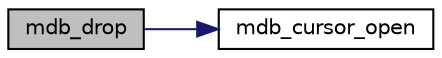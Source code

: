 digraph "mdb_drop"
{
  edge [fontname="Helvetica",fontsize="10",labelfontname="Helvetica",labelfontsize="10"];
  node [fontname="Helvetica",fontsize="10",shape=record];
  rankdir="LR";
  Node31 [label="mdb_drop",height=0.2,width=0.4,color="black", fillcolor="grey75", style="filled", fontcolor="black"];
  Node31 -> Node32 [color="midnightblue",fontsize="10",style="solid",fontname="Helvetica"];
  Node32 [label="mdb_cursor_open",height=0.2,width=0.4,color="black", fillcolor="white", style="filled",URL="$group__internal.html#ga6f7ad479fa949270fe28659202c6aa0c",tooltip="Create a cursor handle. "];
}
